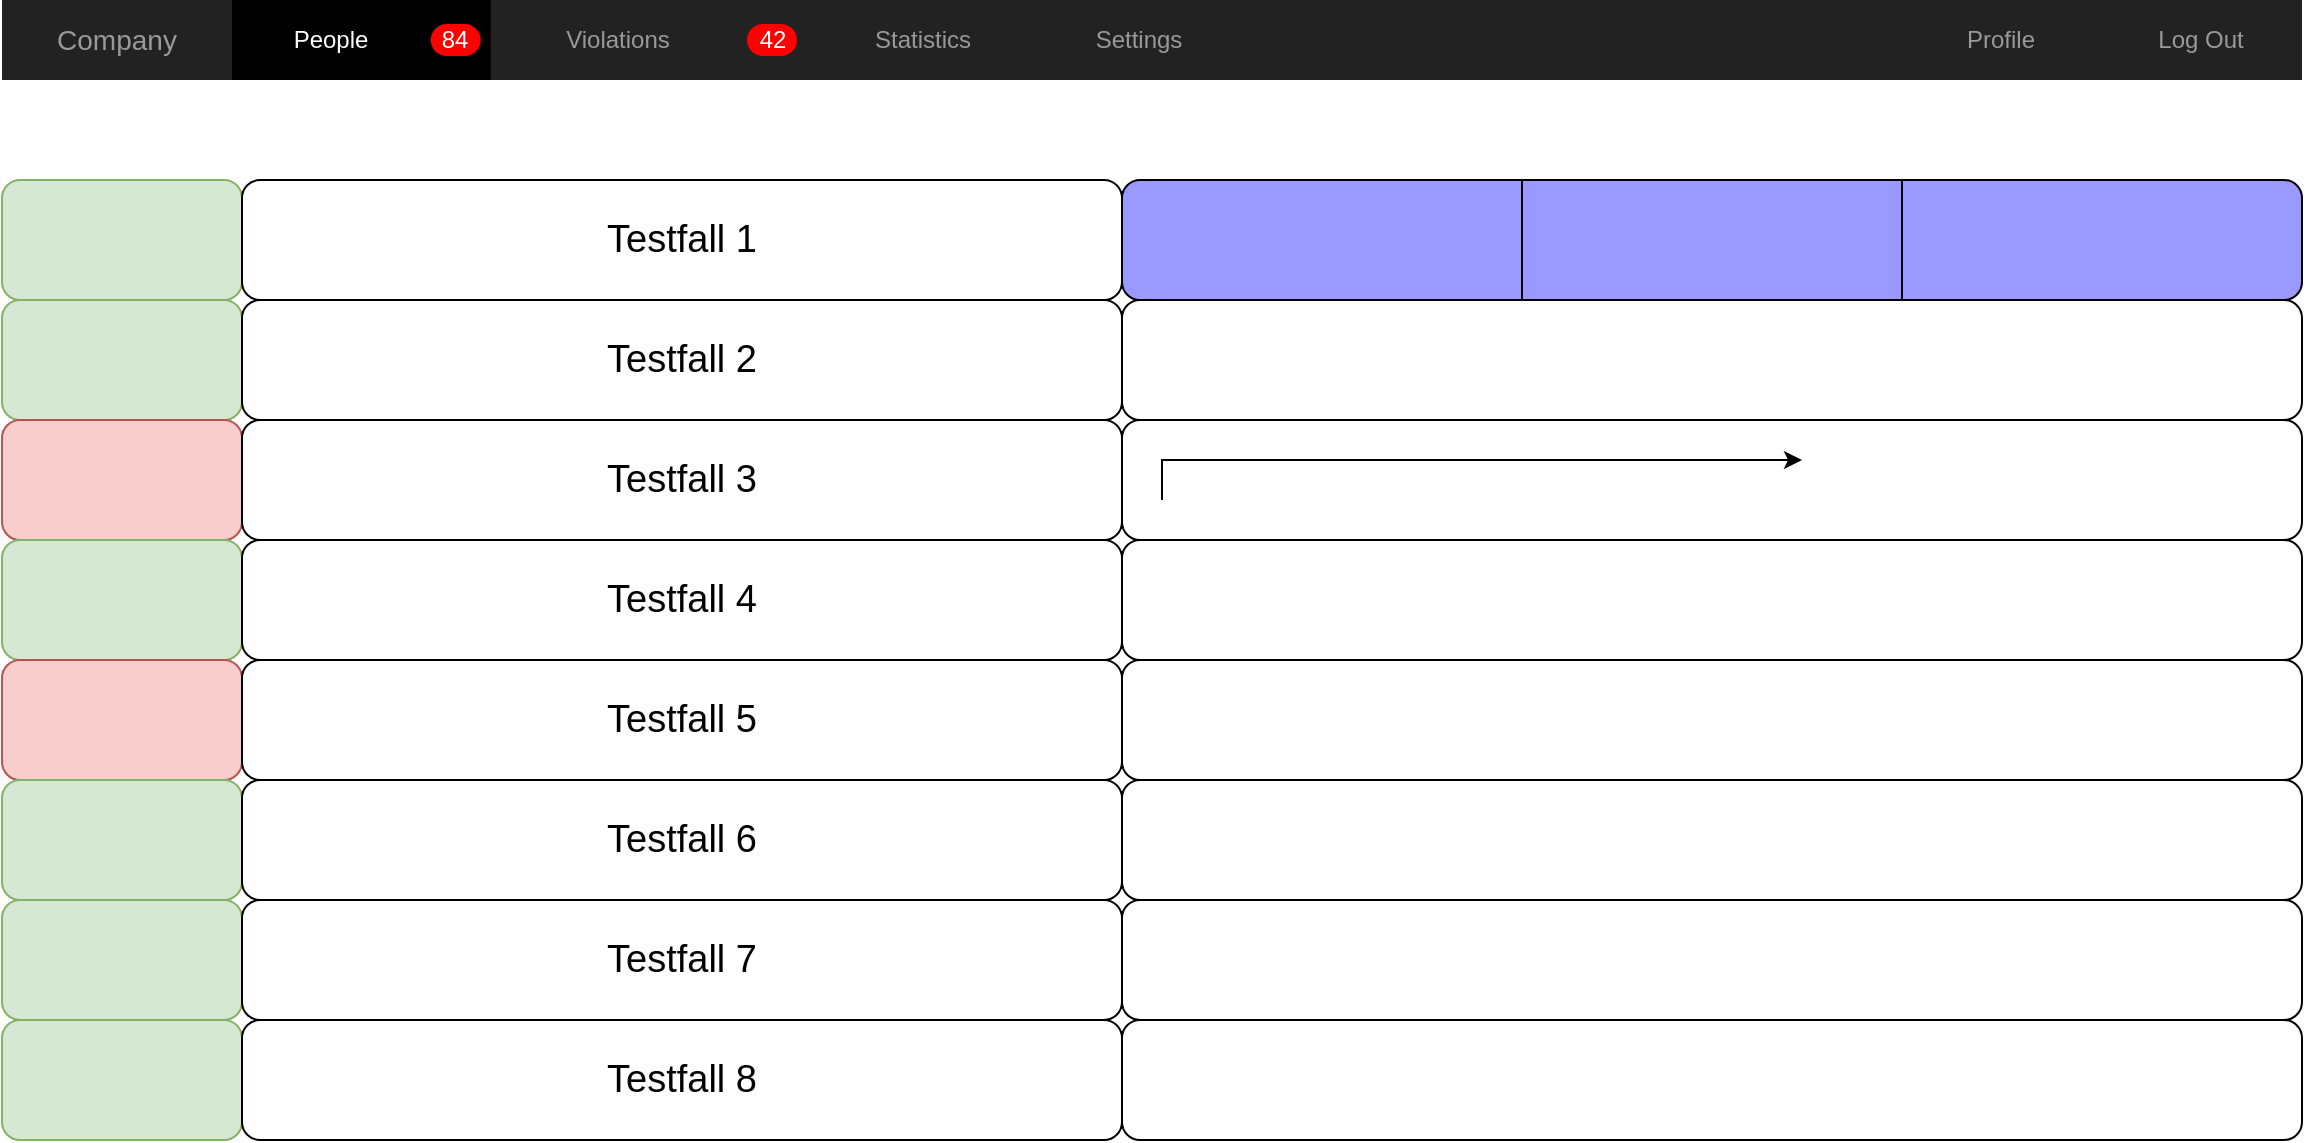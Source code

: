 <mxfile version="17.2.1" type="github">
  <diagram name="Page-1" id="c9db0220-8083-56f3-ca83-edcdcd058819">
    <mxGraphModel dx="1422" dy="832" grid="1" gridSize="10" guides="1" tooltips="1" connect="1" arrows="1" fold="1" page="1" pageScale="1.5" pageWidth="826" pageHeight="1169" background="none" math="0" shadow="0">
      <root>
        <mxCell id="0" style=";html=1;" />
        <mxCell id="1" style=";html=1;" parent="0" />
        <mxCell id="3d76a8aef4d5c911-1" value="" style="html=1;shadow=0;dashed=0;shape=mxgraph.bootstrap.rect;fillColor=#222222;strokeColor=none;whiteSpace=wrap;rounded=0;fontSize=12;fontColor=#000000;align=center;" parent="1" vertex="1">
          <mxGeometry x="40" y="70" width="1150" height="40" as="geometry" />
        </mxCell>
        <mxCell id="3d76a8aef4d5c911-2" value="Company" style="html=1;shadow=0;dashed=0;fillColor=none;strokeColor=none;shape=mxgraph.bootstrap.rect;fontColor=#999999;fontSize=14;whiteSpace=wrap;" parent="3d76a8aef4d5c911-1" vertex="1">
          <mxGeometry width="115" height="40" as="geometry" />
        </mxCell>
        <mxCell id="3d76a8aef4d5c911-3" value="People" style="html=1;shadow=0;dashed=0;shape=mxgraph.bootstrap.rect;fillColor=#000000;strokeColor=none;fontColor=#ffffff;spacingRight=30;whiteSpace=wrap;" parent="3d76a8aef4d5c911-1" vertex="1">
          <mxGeometry x="115" width="129.375" height="40" as="geometry" />
        </mxCell>
        <mxCell id="3d76a8aef4d5c911-4" value="84" style="html=1;shadow=0;dashed=0;shape=mxgraph.bootstrap.rrect;rSize=8;fillColor=#ff0000;strokeColor=none;fontColor=#ffffff;whiteSpace=wrap;" parent="3d76a8aef4d5c911-3" vertex="1">
          <mxGeometry x="1" y="0.5" width="25" height="16" relative="1" as="geometry">
            <mxPoint x="-30" y="-8" as="offset" />
          </mxGeometry>
        </mxCell>
        <mxCell id="3d76a8aef4d5c911-5" value="Violations" style="html=1;shadow=0;dashed=0;fillColor=none;strokeColor=none;shape=mxgraph.bootstrap.rect;fontColor=#999999;spacingRight=30;whiteSpace=wrap;" parent="3d76a8aef4d5c911-1" vertex="1">
          <mxGeometry x="244.375" width="158.125" height="40" as="geometry" />
        </mxCell>
        <mxCell id="3d76a8aef4d5c911-6" value="42" style="html=1;shadow=0;dashed=0;shape=mxgraph.bootstrap.rrect;rSize=8;fillColor=#ff0000;strokeColor=none;fontColor=#ffffff;whiteSpace=wrap;" parent="3d76a8aef4d5c911-5" vertex="1">
          <mxGeometry x="1" y="0.5" width="25" height="16" relative="1" as="geometry">
            <mxPoint x="-30" y="-8" as="offset" />
          </mxGeometry>
        </mxCell>
        <mxCell id="3d76a8aef4d5c911-7" value="Statistics" style="html=1;shadow=0;dashed=0;fillColor=none;strokeColor=none;shape=mxgraph.bootstrap.rect;fontColor=#999999;whiteSpace=wrap;" parent="3d76a8aef4d5c911-1" vertex="1">
          <mxGeometry x="402.5" width="115" height="40" as="geometry" />
        </mxCell>
        <mxCell id="3d76a8aef4d5c911-8" value="Settings" style="html=1;shadow=0;dashed=0;fillColor=none;strokeColor=none;shape=mxgraph.bootstrap.rect;fontColor=#999999;whiteSpace=wrap;" parent="3d76a8aef4d5c911-1" vertex="1">
          <mxGeometry x="517.5" width="100.625" height="40" as="geometry" />
        </mxCell>
        <mxCell id="3d76a8aef4d5c911-9" value="Profile" style="html=1;shadow=0;dashed=0;fillColor=none;strokeColor=none;shape=mxgraph.bootstrap.rect;fontColor=#999999;whiteSpace=wrap;" parent="3d76a8aef4d5c911-1" vertex="1">
          <mxGeometry x="948.75" width="100.625" height="40" as="geometry" />
        </mxCell>
        <mxCell id="3d76a8aef4d5c911-10" value="Log Out" style="html=1;shadow=0;dashed=0;fillColor=none;strokeColor=none;shape=mxgraph.bootstrap.rect;fontColor=#999999;whiteSpace=wrap;" parent="3d76a8aef4d5c911-1" vertex="1">
          <mxGeometry x="1049.375" width="100.625" height="40" as="geometry" />
        </mxCell>
        <mxCell id="AAbxZ4CPuM3amuHAudF2-1" value="" style="rounded=1;whiteSpace=wrap;html=1;fillColor=#d5e8d4;strokeColor=#82b366;" vertex="1" parent="1">
          <mxGeometry x="40" y="160" width="120" height="60" as="geometry" />
        </mxCell>
        <mxCell id="AAbxZ4CPuM3amuHAudF2-2" value="" style="rounded=1;whiteSpace=wrap;html=1;fillColor=#d5e8d4;strokeColor=#82b366;" vertex="1" parent="1">
          <mxGeometry x="40" y="220" width="120" height="60" as="geometry" />
        </mxCell>
        <mxCell id="AAbxZ4CPuM3amuHAudF2-3" value="" style="rounded=1;whiteSpace=wrap;html=1;fillColor=#f8cecc;strokeColor=#b85450;" vertex="1" parent="1">
          <mxGeometry x="40" y="280" width="120" height="60" as="geometry" />
        </mxCell>
        <mxCell id="AAbxZ4CPuM3amuHAudF2-4" value="" style="rounded=1;whiteSpace=wrap;html=1;fillColor=#d5e8d4;strokeColor=#82b366;" vertex="1" parent="1">
          <mxGeometry x="40" y="340" width="120" height="60" as="geometry" />
        </mxCell>
        <mxCell id="AAbxZ4CPuM3amuHAudF2-5" value="" style="rounded=1;whiteSpace=wrap;html=1;fillColor=#f8cecc;strokeColor=#b85450;" vertex="1" parent="1">
          <mxGeometry x="40" y="400" width="120" height="60" as="geometry" />
        </mxCell>
        <mxCell id="AAbxZ4CPuM3amuHAudF2-6" value="" style="rounded=1;whiteSpace=wrap;html=1;fillColor=#d5e8d4;strokeColor=#82b366;" vertex="1" parent="1">
          <mxGeometry x="40" y="460" width="120" height="60" as="geometry" />
        </mxCell>
        <mxCell id="AAbxZ4CPuM3amuHAudF2-7" value="" style="rounded=1;whiteSpace=wrap;html=1;fillColor=#d5e8d4;strokeColor=#82b366;" vertex="1" parent="1">
          <mxGeometry x="40" y="520" width="120" height="60" as="geometry" />
        </mxCell>
        <mxCell id="AAbxZ4CPuM3amuHAudF2-8" value="" style="rounded=1;whiteSpace=wrap;html=1;fillColor=#d5e8d4;strokeColor=#82b366;" vertex="1" parent="1">
          <mxGeometry x="40" y="580" width="120" height="60" as="geometry" />
        </mxCell>
        <mxCell id="AAbxZ4CPuM3amuHAudF2-10" value="&lt;font style=&quot;font-size: 19px&quot;&gt;Testfall 1&lt;/font&gt;" style="rounded=1;whiteSpace=wrap;html=1;" vertex="1" parent="1">
          <mxGeometry x="160" y="160" width="440" height="60" as="geometry" />
        </mxCell>
        <mxCell id="AAbxZ4CPuM3amuHAudF2-11" value="&lt;span style=&quot;font-size: 19px&quot;&gt;Testfall 2&lt;/span&gt;" style="rounded=1;whiteSpace=wrap;html=1;" vertex="1" parent="1">
          <mxGeometry x="160" y="220" width="440" height="60" as="geometry" />
        </mxCell>
        <mxCell id="AAbxZ4CPuM3amuHAudF2-12" value="&lt;span style=&quot;font-size: 19px&quot;&gt;Testfall 3&lt;/span&gt;" style="rounded=1;whiteSpace=wrap;html=1;" vertex="1" parent="1">
          <mxGeometry x="160" y="280" width="440" height="60" as="geometry" />
        </mxCell>
        <mxCell id="AAbxZ4CPuM3amuHAudF2-13" value="&lt;span style=&quot;font-size: 19px&quot;&gt;Testfall 4&lt;/span&gt;" style="rounded=1;whiteSpace=wrap;html=1;" vertex="1" parent="1">
          <mxGeometry x="160" y="340" width="440" height="60" as="geometry" />
        </mxCell>
        <mxCell id="AAbxZ4CPuM3amuHAudF2-14" value="&lt;span style=&quot;font-size: 19px&quot;&gt;Testfall 5&lt;/span&gt;" style="rounded=1;whiteSpace=wrap;html=1;" vertex="1" parent="1">
          <mxGeometry x="160" y="400" width="440" height="60" as="geometry" />
        </mxCell>
        <mxCell id="AAbxZ4CPuM3amuHAudF2-15" value="&lt;span style=&quot;font-size: 19px&quot;&gt;Testfall 6&lt;/span&gt;" style="rounded=1;whiteSpace=wrap;html=1;" vertex="1" parent="1">
          <mxGeometry x="160" y="460" width="440" height="60" as="geometry" />
        </mxCell>
        <mxCell id="AAbxZ4CPuM3amuHAudF2-16" value="&lt;span style=&quot;font-size: 19px&quot;&gt;Testfall 7&lt;/span&gt;" style="rounded=1;whiteSpace=wrap;html=1;" vertex="1" parent="1">
          <mxGeometry x="160" y="520" width="440" height="60" as="geometry" />
        </mxCell>
        <mxCell id="AAbxZ4CPuM3amuHAudF2-17" value="&lt;span style=&quot;font-size: 19px&quot;&gt;Testfall 8&lt;/span&gt;" style="rounded=1;whiteSpace=wrap;html=1;" vertex="1" parent="1">
          <mxGeometry x="160" y="580" width="440" height="60" as="geometry" />
        </mxCell>
        <mxCell id="AAbxZ4CPuM3amuHAudF2-20" value="" style="rounded=1;whiteSpace=wrap;html=1;" vertex="1" parent="1">
          <mxGeometry x="600" y="220" width="590" height="60" as="geometry" />
        </mxCell>
        <mxCell id="AAbxZ4CPuM3amuHAudF2-21" value="" style="rounded=1;whiteSpace=wrap;html=1;" vertex="1" parent="1">
          <mxGeometry x="600" y="280" width="590" height="60" as="geometry" />
        </mxCell>
        <mxCell id="AAbxZ4CPuM3amuHAudF2-22" value="" style="rounded=1;whiteSpace=wrap;html=1;" vertex="1" parent="1">
          <mxGeometry x="600" y="340" width="590" height="60" as="geometry" />
        </mxCell>
        <mxCell id="AAbxZ4CPuM3amuHAudF2-23" value="" style="rounded=1;whiteSpace=wrap;html=1;" vertex="1" parent="1">
          <mxGeometry x="600" y="400" width="590" height="60" as="geometry" />
        </mxCell>
        <mxCell id="AAbxZ4CPuM3amuHAudF2-24" value="" style="rounded=1;whiteSpace=wrap;html=1;" vertex="1" parent="1">
          <mxGeometry x="600" y="460" width="590" height="60" as="geometry" />
        </mxCell>
        <mxCell id="AAbxZ4CPuM3amuHAudF2-25" value="" style="rounded=1;whiteSpace=wrap;html=1;" vertex="1" parent="1">
          <mxGeometry x="600" y="520" width="590" height="60" as="geometry" />
        </mxCell>
        <mxCell id="AAbxZ4CPuM3amuHAudF2-26" value="" style="rounded=1;whiteSpace=wrap;html=1;shadow=0;sketch=0;glass=0;" vertex="1" parent="1">
          <mxGeometry x="600" y="580" width="590" height="60" as="geometry" />
        </mxCell>
        <mxCell id="AAbxZ4CPuM3amuHAudF2-32" value="" style="edgeStyle=segmentEdgeStyle;endArrow=classic;html=1;rounded=0;fontSize=19;" edge="1" parent="1">
          <mxGeometry width="50" height="50" relative="1" as="geometry">
            <mxPoint x="620" y="320" as="sourcePoint" />
            <mxPoint x="940" y="300" as="targetPoint" />
            <Array as="points">
              <mxPoint x="650" y="300" />
              <mxPoint x="955" y="300" />
            </Array>
          </mxGeometry>
        </mxCell>
        <mxCell id="AAbxZ4CPuM3amuHAudF2-47" value="" style="shape=process;whiteSpace=wrap;html=1;backgroundOutline=1;shadow=0;glass=0;sketch=0;fontSize=19;fillColor=#9999FF;size=0.339;rotation=0;rounded=1;" vertex="1" parent="1">
          <mxGeometry x="600" y="160" width="590" height="60" as="geometry" />
        </mxCell>
      </root>
    </mxGraphModel>
  </diagram>
</mxfile>
